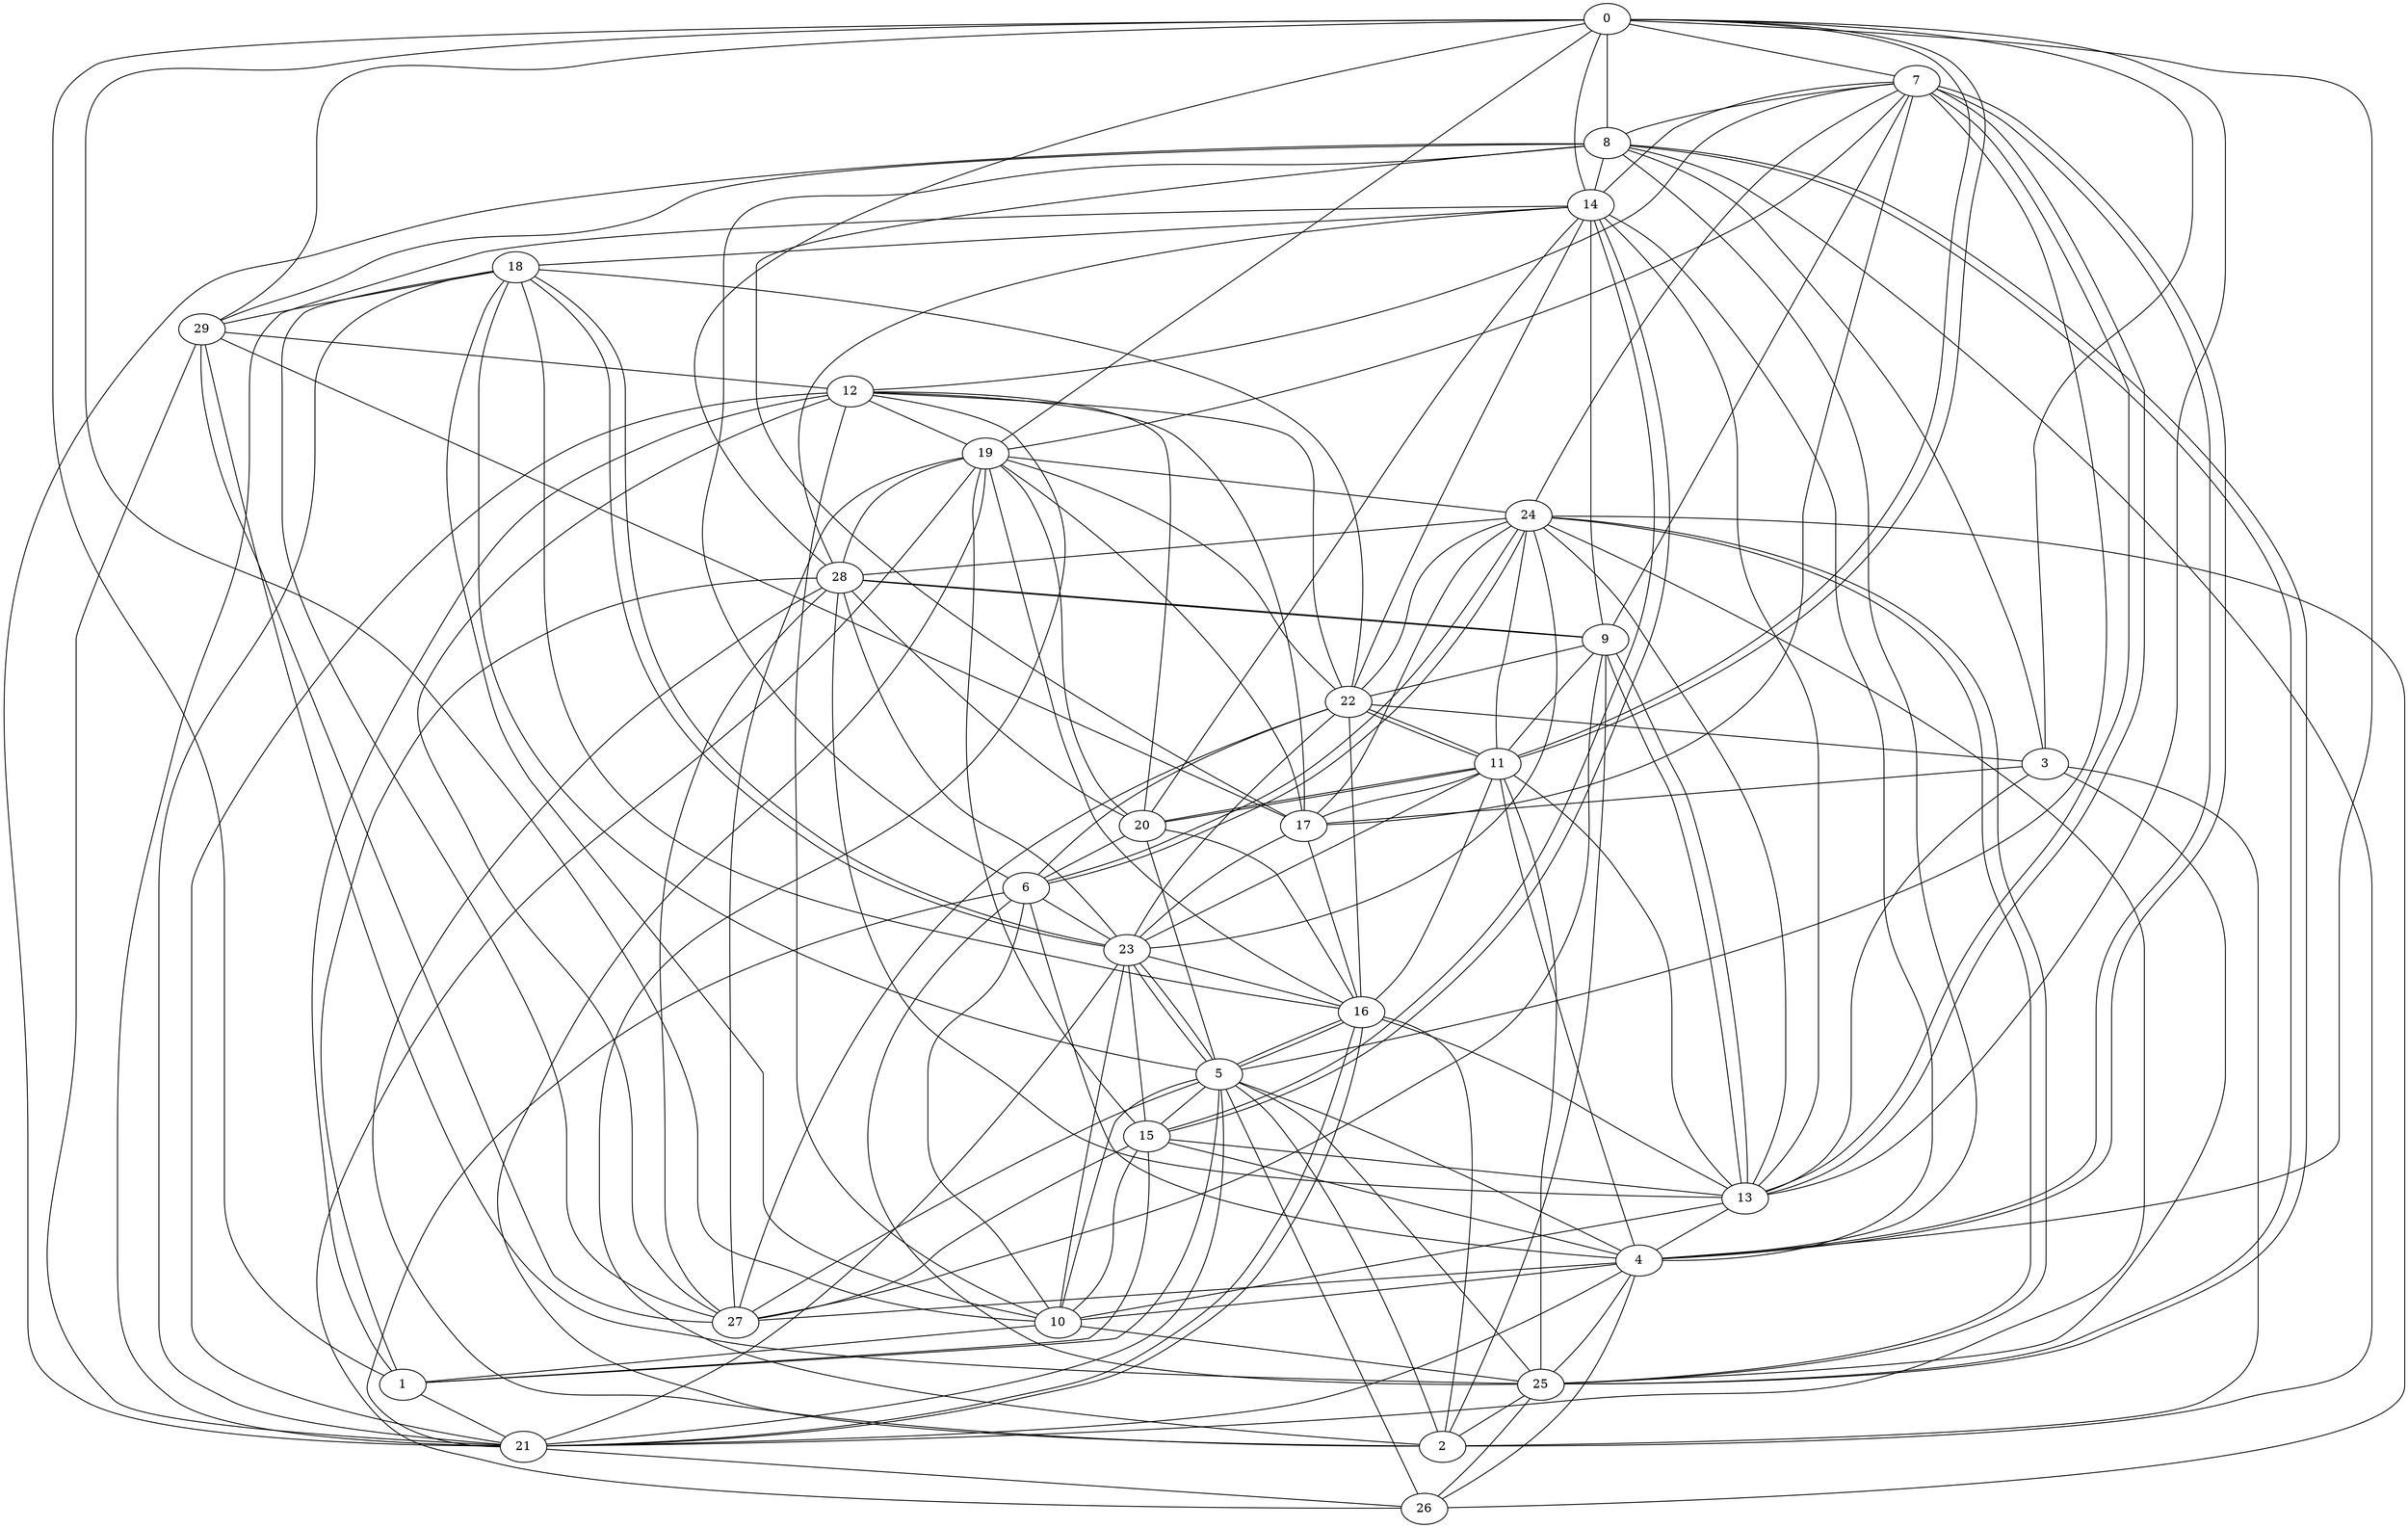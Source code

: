 graph G {
  0 -- 7;
  0 -- 8;
  0 -- 11;
  0 -- 14;
  0 -- 19;
  0 -- 29;
  1 -- 0;
  1 -- 21;
  2 -- 8;
  2 -- 12;
  2 -- 19;
  2 -- 28;
  3 -- 0;
  3 -- 2;
  3 -- 13;
  3 -- 17;
  3 -- 25;
  4 -- 0;
  4 -- 7;
  4 -- 10;
  4 -- 11;
  4 -- 15;
  4 -- 25;
  4 -- 26;
  4 -- 27;
  5 -- 1;
  5 -- 2;
  5 -- 4;
  5 -- 7;
  5 -- 10;
  5 -- 15;
  5 -- 16;
  5 -- 20;
  5 -- 23;
  5 -- 25;
  6 -- 4;
  6 -- 8;
  6 -- 10;
  6 -- 21;
  6 -- 22;
  6 -- 23;
  6 -- 24;
  7 -- 4;
  7 -- 8;
  7 -- 12;
  7 -- 13;
  7 -- 24;
  8 -- 3;
  8 -- 4;
  8 -- 14;
  8 -- 21;
  8 -- 25;
  9 -- 2;
  9 -- 7;
  9 -- 11;
  9 -- 13;
  9 -- 22;
  9 -- 27;
  9 -- 28;
  10 -- 0;
  10 -- 1;
  10 -- 12;
  10 -- 13;
  10 -- 15;
  10 -- 25;
  11 -- 0;
  11 -- 13;
  11 -- 16;
  11 -- 17;
  11 -- 20;
  11 -- 22;
  11 -- 24;
  12 -- 1;
  12 -- 19;
  12 -- 21;
  12 -- 22;
  12 -- 27;
  13 -- 0;
  13 -- 4;
  13 -- 7;
  13 -- 9;
  13 -- 24;
  14 -- 4;
  14 -- 7;
  14 -- 9;
  14 -- 13;
  14 -- 15;
  14 -- 18;
  14 -- 21;
  14 -- 28;
  15 -- 1;
  15 -- 13;
  15 -- 14;
  16 -- 2;
  16 -- 5;
  16 -- 13;
  16 -- 19;
  16 -- 20;
  16 -- 21;
  16 -- 22;
  17 -- 7;
  17 -- 8;
  17 -- 12;
  17 -- 16;
  17 -- 23;
  17 -- 24;
  17 -- 29;
  18 -- 5;
  18 -- 10;
  18 -- 16;
  18 -- 21;
  18 -- 22;
  18 -- 23;
  18 -- 29;
  19 -- 7;
  19 -- 15;
  19 -- 17;
  19 -- 22;
  19 -- 24;
  20 -- 6;
  20 -- 11;
  20 -- 12;
  20 -- 14;
  20 -- 19;
  20 -- 28;
  21 -- 4;
  21 -- 5;
  21 -- 16;
  21 -- 23;
  21 -- 24;
  21 -- 26;
  22 -- 3;
  22 -- 11;
  22 -- 14;
  22 -- 23;
  22 -- 27;
  23 -- 5;
  23 -- 10;
  23 -- 11;
  23 -- 15;
  23 -- 16;
  23 -- 18;
  23 -- 24;
  24 -- 6;
  24 -- 22;
  24 -- 25;
  24 -- 26;
  24 -- 28;
  25 -- 2;
  25 -- 6;
  25 -- 8;
  25 -- 11;
  25 -- 24;
  25 -- 26;
  25 -- 29;
  26 -- 5;
  26 -- 19;
  27 -- 5;
  27 -- 15;
  27 -- 18;
  27 -- 19;
  27 -- 28;
  27 -- 29;
  28 -- 0;
  28 -- 1;
  28 -- 9;
  28 -- 13;
  28 -- 19;
  28 -- 23;
  29 -- 8;
  29 -- 12;
  29 -- 21;
}